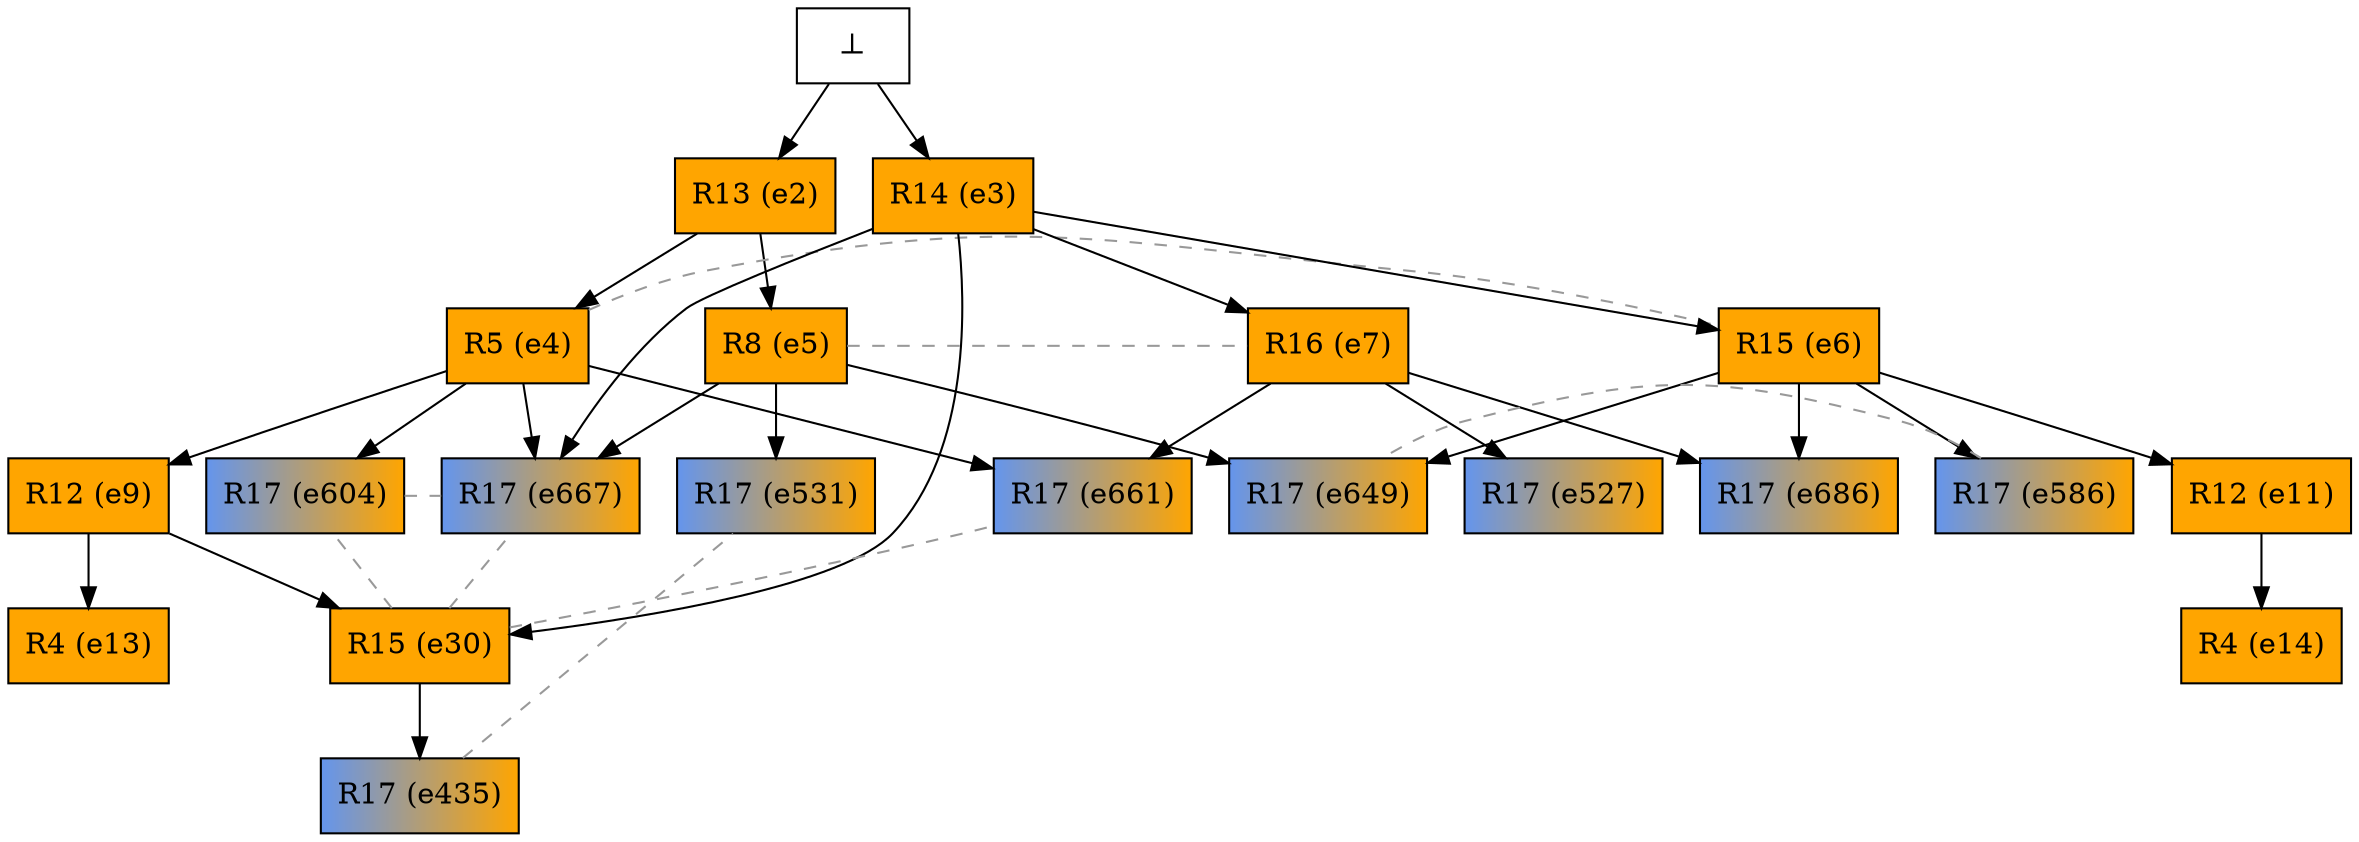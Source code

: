 digraph test {
  e2 -> e4;
  e2 -> e5;
  e3 -> e6;
  e3 -> e7;
  e4 -> e9;
  e6 -> e11;
  e9 -> e13;
  e11 -> e14;
  e3 -> e30;
  e9 -> e30;
  e30 -> e435;
  e7 -> e527;
  e5 -> e531;
  e6 -> e586;
  e4 -> e604;
  e5 -> e649;
  e6 -> e649;
  e4 -> e661;
  e7 -> e661;
  e3 -> e667;
  e4 -> e667;
  e5 -> e667;
  e6 -> e686;
  e7 -> e686;
  e0 -> e2;
  e0 -> e3;

//conflicts
  e4 -> e6 [arrowhead=none color=gray60 style=dashed constraint=false];
  e5 -> e7 [arrowhead=none color=gray60 style=dashed constraint=false];
  e30 -> e604 [arrowhead=none color=gray60 style=dashed constraint=false];
  e30 -> e661 [arrowhead=none color=gray60 style=dashed constraint=false];
  e30 -> e667 [arrowhead=none color=gray60 style=dashed constraint=false];
  e435 -> e531 [arrowhead=none color=gray60 style=dashed constraint=false];
  e586 -> e649 [arrowhead=none color=gray60 style=dashed constraint=false];
  e604 -> e667 [arrowhead=none color=gray60 style=dashed constraint=false];

  e2 [color="black" fillcolor="orange:orange" label="R13 (e2)" shape=box style=filled];
  e3 [color="black" fillcolor="orange:orange" label="R14 (e3)" shape=box style=filled];
  e4 [color="black" fillcolor="orange:orange" label="R5 (e4)" shape=box style=filled];
  e5 [color="black" fillcolor="orange:orange" label="R8 (e5)" shape=box style=filled];
  e6 [color="black" fillcolor="orange:orange" label="R15 (e6)" shape=box style=filled];
  e7 [color="black" fillcolor="orange:orange" label="R16 (e7)" shape=box style=filled];
  e9 [color="black" fillcolor="orange:orange" label="R12 (e9)" shape=box style=filled];
  e11 [color="black" fillcolor="orange:orange" label="R12 (e11)" shape=box style=filled];
  e13 [color="black" fillcolor="orange:orange" label="R4 (e13)" shape=box style=filled];
  e14 [color="black" fillcolor="orange:orange" label="R4 (e14)" shape=box style=filled];
  e30 [color="black" fillcolor="orange:orange" label="R15 (e30)" shape=box style=filled];
  e435 [color="black" fillcolor="cornflowerblue:orange" label="R17 (e435)" shape=box style=filled];
  e527 [color="black" fillcolor="cornflowerblue:orange" label="R17 (e527)" shape=box style=filled];
  e531 [color="black" fillcolor="cornflowerblue:orange" label="R17 (e531)" shape=box style=filled];
  e586 [color="black" fillcolor="cornflowerblue:orange" label="R17 (e586)" shape=box style=filled];
  e604 [color="black" fillcolor="cornflowerblue:orange" label="R17 (e604)" shape=box style=filled];
  e649 [color="black" fillcolor="cornflowerblue:orange" label="R17 (e649)" shape=box style=filled];
  e661 [color="black" fillcolor="cornflowerblue:orange" label="R17 (e661)" shape=box style=filled];
  e667 [color="black" fillcolor="cornflowerblue:orange" label="R17 (e667)" shape=box style=filled];
  e686 [color="black" fillcolor="cornflowerblue:orange" label="R17 (e686)" shape=box style=filled];
  e0 [fillcolor="white" label="⊥" shape=box style=filled];
}
